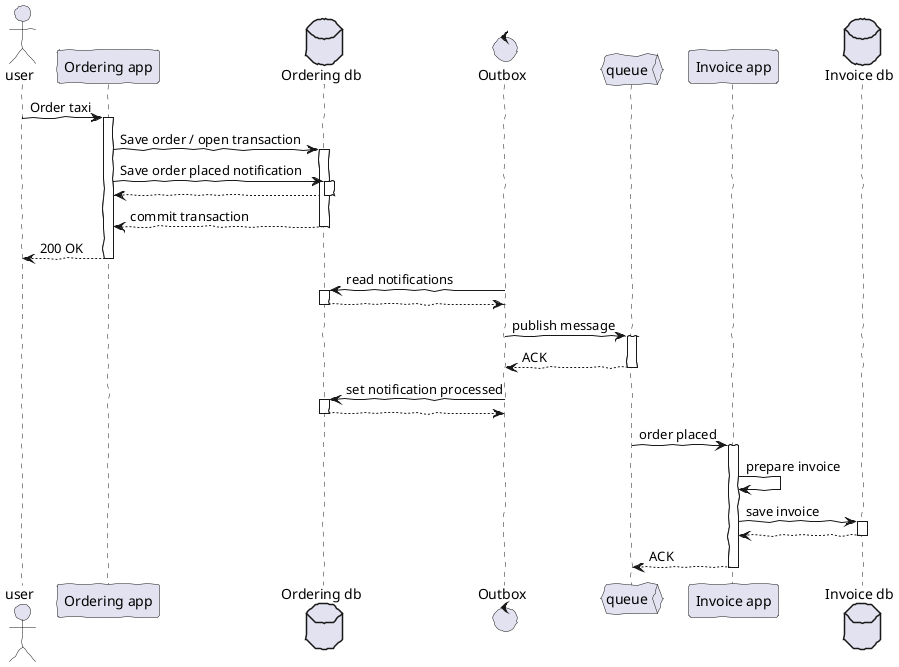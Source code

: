 @startuml
skinparam handwritten true

actor       user
participant "Ordering app"
database    "Ordering db"
control     Outbox
queue       queue
participant "Invoice app"
database    "Invoice db"

user -> "Ordering app" ++ : Order taxi
"Ordering app" -> "Ordering db" ++ : Save order / open transaction
"Ordering app" -> "Ordering db" ++ : Save order placed notification
return
return commit transaction

return 200 OK

Outbox -> "Ordering db" ++ : read notifications
return
Outbox -> queue ++: publish message
return ACK
Outbox -> "Ordering db" ++ : set notification processed
return

"queue" -> "Invoice app" ++ : order placed
"Invoice app" -> "Invoice app" : prepare invoice
"Invoice app" -> "Invoice db" ++ : save invoice
return
return ACK
@enduml

